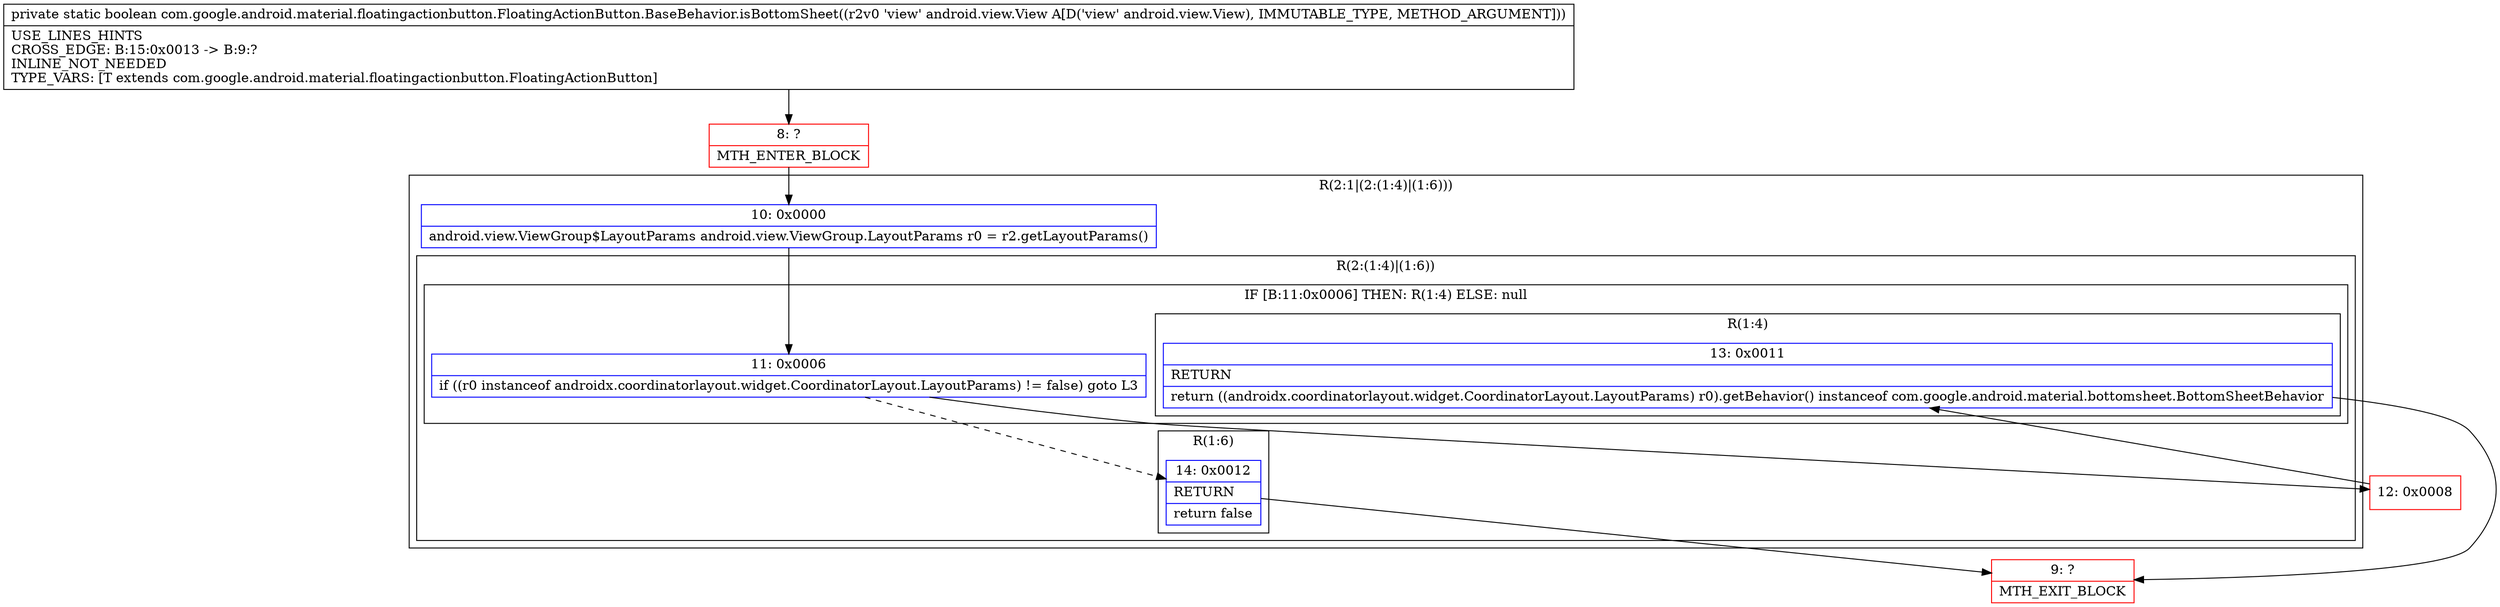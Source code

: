 digraph "CFG forcom.google.android.material.floatingactionbutton.FloatingActionButton.BaseBehavior.isBottomSheet(Landroid\/view\/View;)Z" {
subgraph cluster_Region_1157566667 {
label = "R(2:1|(2:(1:4)|(1:6)))";
node [shape=record,color=blue];
Node_10 [shape=record,label="{10\:\ 0x0000|android.view.ViewGroup$LayoutParams android.view.ViewGroup.LayoutParams r0 = r2.getLayoutParams()\l}"];
subgraph cluster_Region_287123851 {
label = "R(2:(1:4)|(1:6))";
node [shape=record,color=blue];
subgraph cluster_IfRegion_681723868 {
label = "IF [B:11:0x0006] THEN: R(1:4) ELSE: null";
node [shape=record,color=blue];
Node_11 [shape=record,label="{11\:\ 0x0006|if ((r0 instanceof androidx.coordinatorlayout.widget.CoordinatorLayout.LayoutParams) != false) goto L3\l}"];
subgraph cluster_Region_781079030 {
label = "R(1:4)";
node [shape=record,color=blue];
Node_13 [shape=record,label="{13\:\ 0x0011|RETURN\l|return ((androidx.coordinatorlayout.widget.CoordinatorLayout.LayoutParams) r0).getBehavior() instanceof com.google.android.material.bottomsheet.BottomSheetBehavior\l}"];
}
}
subgraph cluster_Region_469511378 {
label = "R(1:6)";
node [shape=record,color=blue];
Node_14 [shape=record,label="{14\:\ 0x0012|RETURN\l|return false\l}"];
}
}
}
Node_8 [shape=record,color=red,label="{8\:\ ?|MTH_ENTER_BLOCK\l}"];
Node_12 [shape=record,color=red,label="{12\:\ 0x0008}"];
Node_9 [shape=record,color=red,label="{9\:\ ?|MTH_EXIT_BLOCK\l}"];
MethodNode[shape=record,label="{private static boolean com.google.android.material.floatingactionbutton.FloatingActionButton.BaseBehavior.isBottomSheet((r2v0 'view' android.view.View A[D('view' android.view.View), IMMUTABLE_TYPE, METHOD_ARGUMENT]))  | USE_LINES_HINTS\lCROSS_EDGE: B:15:0x0013 \-\> B:9:?\lINLINE_NOT_NEEDED\lTYPE_VARS: [T extends com.google.android.material.floatingactionbutton.FloatingActionButton]\l}"];
MethodNode -> Node_8;Node_10 -> Node_11;
Node_11 -> Node_12;
Node_11 -> Node_14[style=dashed];
Node_13 -> Node_9;
Node_14 -> Node_9;
Node_8 -> Node_10;
Node_12 -> Node_13;
}

